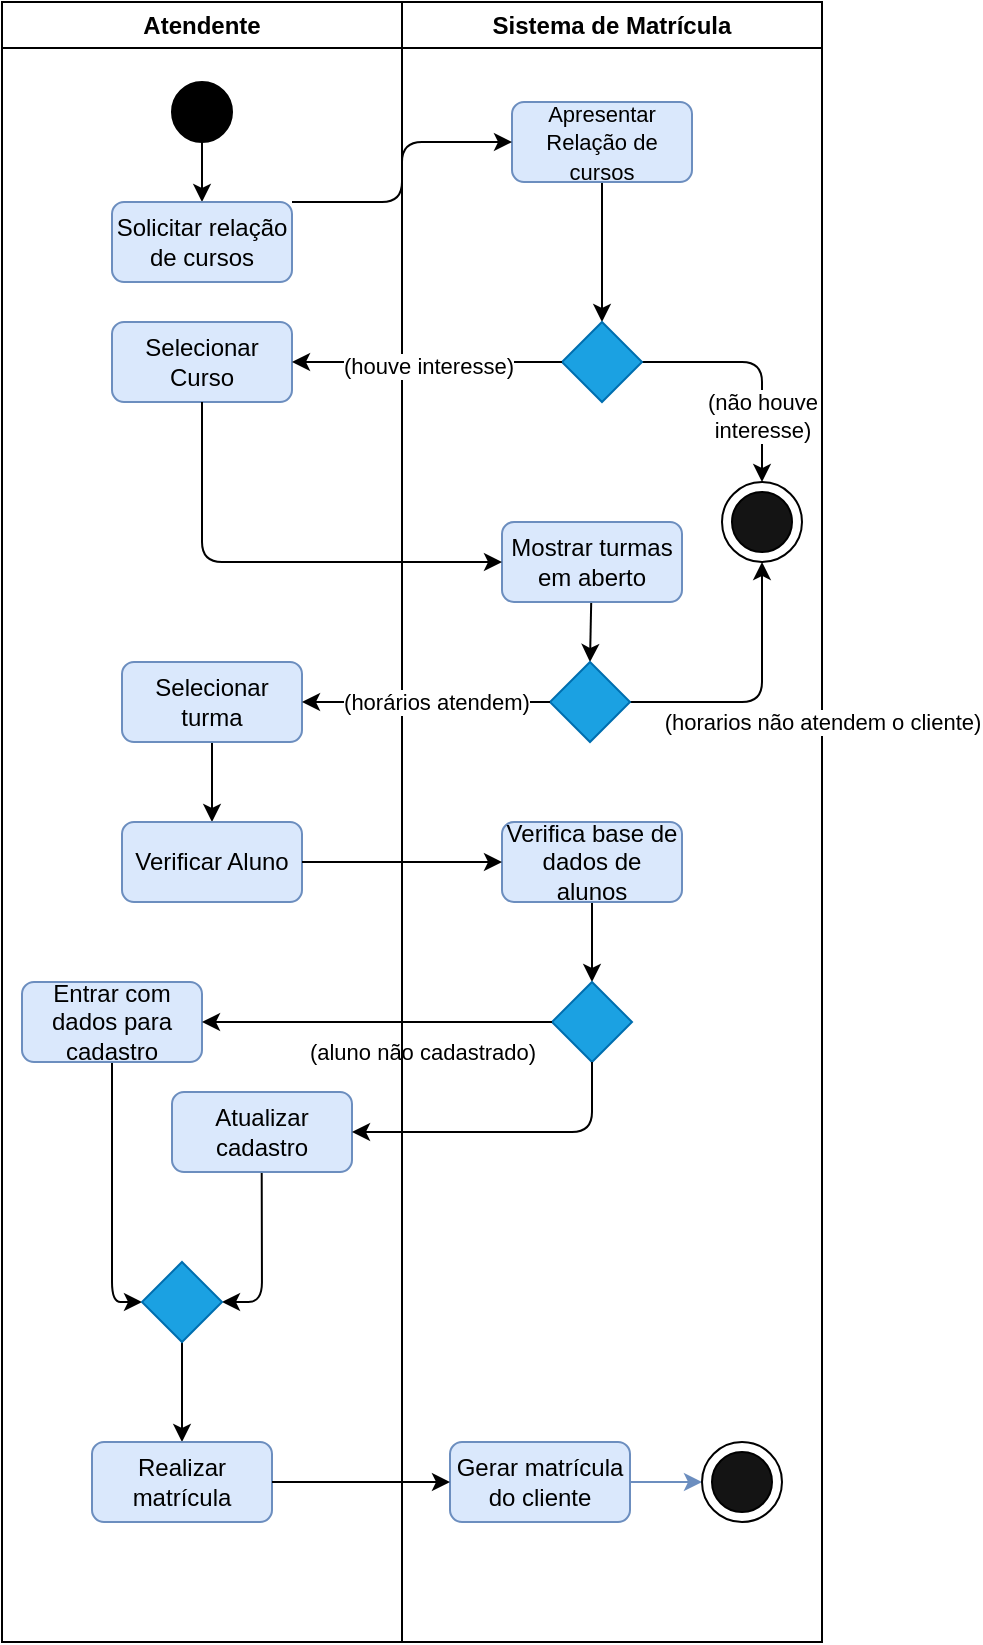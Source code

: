 <mxfile>
    <diagram id="ZZcF5Z7Yp_3k9lYLxcz1" name="Página-1">
        <mxGraphModel dx="1189" dy="736" grid="1" gridSize="10" guides="1" tooltips="1" connect="1" arrows="1" fold="1" page="1" pageScale="1" pageWidth="827" pageHeight="1169" math="0" shadow="0">
            <root>
                <mxCell id="0"/>
                <mxCell id="1" parent="0"/>
                <mxCell id="2" value="Atendente" style="swimlane;whiteSpace=wrap;html=1;" vertex="1" parent="1">
                    <mxGeometry x="140" width="200" height="820" as="geometry"/>
                </mxCell>
                <mxCell id="6" value="" style="edgeStyle=none;html=1;" edge="1" parent="2" source="4" target="5">
                    <mxGeometry relative="1" as="geometry"/>
                </mxCell>
                <mxCell id="4" value="" style="ellipse;whiteSpace=wrap;html=1;aspect=fixed;fillColor=#000000;" vertex="1" parent="2">
                    <mxGeometry x="85" y="40" width="30" height="30" as="geometry"/>
                </mxCell>
                <mxCell id="5" value="Solicitar relação de cursos" style="rounded=1;whiteSpace=wrap;html=1;fillColor=#dae8fc;strokeColor=#6c8ebf;" vertex="1" parent="2">
                    <mxGeometry x="55" y="100" width="90" height="40" as="geometry"/>
                </mxCell>
                <mxCell id="12" value="Selecionar Curso" style="rounded=1;whiteSpace=wrap;html=1;fillColor=#dae8fc;strokeColor=#6c8ebf;" vertex="1" parent="2">
                    <mxGeometry x="55" y="160" width="90" height="40" as="geometry"/>
                </mxCell>
                <mxCell id="42" value="" style="edgeStyle=none;html=1;" edge="1" parent="2" source="32" target="41">
                    <mxGeometry relative="1" as="geometry"/>
                </mxCell>
                <mxCell id="32" value="Selecionar turma" style="rounded=1;whiteSpace=wrap;html=1;fillColor=#dae8fc;strokeColor=#6c8ebf;" vertex="1" parent="2">
                    <mxGeometry x="60" y="330" width="90" height="40" as="geometry"/>
                </mxCell>
                <mxCell id="41" value="Verificar Aluno" style="rounded=1;whiteSpace=wrap;html=1;fillColor=#dae8fc;strokeColor=#6c8ebf;" vertex="1" parent="2">
                    <mxGeometry x="60" y="410" width="90" height="40" as="geometry"/>
                </mxCell>
                <mxCell id="56" style="edgeStyle=elbowEdgeStyle;html=1;entryX=0;entryY=0.5;entryDx=0;entryDy=0;exitX=0.5;exitY=1;exitDx=0;exitDy=0;" edge="1" parent="2" source="49" target="54">
                    <mxGeometry relative="1" as="geometry">
                        <Array as="points">
                            <mxPoint x="55" y="590"/>
                        </Array>
                    </mxGeometry>
                </mxCell>
                <mxCell id="49" value="Entrar com dados para cadastro" style="rounded=1;whiteSpace=wrap;html=1;fillColor=#dae8fc;strokeColor=#6c8ebf;" vertex="1" parent="2">
                    <mxGeometry x="10" y="490" width="90" height="40" as="geometry"/>
                </mxCell>
                <mxCell id="55" style="edgeStyle=elbowEdgeStyle;html=1;entryX=1;entryY=0.5;entryDx=0;entryDy=0;" edge="1" parent="2" target="54">
                    <mxGeometry relative="1" as="geometry">
                        <mxPoint x="129.853" y="585" as="sourcePoint"/>
                        <mxPoint x="129.71" y="650" as="targetPoint"/>
                        <Array as="points">
                            <mxPoint x="130" y="620"/>
                        </Array>
                    </mxGeometry>
                </mxCell>
                <mxCell id="52" value="Atualizar cadastro" style="rounded=1;whiteSpace=wrap;html=1;fillColor=#dae8fc;strokeColor=#6c8ebf;" vertex="1" parent="2">
                    <mxGeometry x="85" y="545" width="90" height="40" as="geometry"/>
                </mxCell>
                <mxCell id="58" value="" style="edgeStyle=none;html=1;" edge="1" parent="2" source="54" target="57">
                    <mxGeometry relative="1" as="geometry"/>
                </mxCell>
                <mxCell id="54" value="" style="rhombus;whiteSpace=wrap;html=1;fillColor=#1ba1e2;strokeColor=#006EAF;fontColor=#ffffff;" vertex="1" parent="2">
                    <mxGeometry x="70" y="630" width="40" height="40" as="geometry"/>
                </mxCell>
                <mxCell id="57" value="Realizar matrícula" style="rounded=1;whiteSpace=wrap;html=1;fillColor=#dae8fc;strokeColor=#6c8ebf;" vertex="1" parent="2">
                    <mxGeometry x="45" y="720" width="90" height="40" as="geometry"/>
                </mxCell>
                <mxCell id="3" value="Sistema de Matrícula" style="swimlane;whiteSpace=wrap;html=1;" vertex="1" parent="1">
                    <mxGeometry x="340" width="210" height="820" as="geometry"/>
                </mxCell>
                <mxCell id="15" value="" style="edgeStyle=none;html=1;" edge="1" parent="3" source="7" target="11">
                    <mxGeometry relative="1" as="geometry"/>
                </mxCell>
                <mxCell id="7" value="&lt;font style=&quot;font-size: 11px;&quot;&gt;Apresentar Relação de cursos&lt;/font&gt;" style="rounded=1;whiteSpace=wrap;html=1;fillColor=#dae8fc;strokeColor=#6c8ebf;" vertex="1" parent="3">
                    <mxGeometry x="55" y="50" width="90" height="40" as="geometry"/>
                </mxCell>
                <mxCell id="22" style="edgeStyle=elbowEdgeStyle;html=1;entryX=0.5;entryY=0;entryDx=0;entryDy=0;" edge="1" parent="3" source="11" target="19">
                    <mxGeometry relative="1" as="geometry">
                        <Array as="points">
                            <mxPoint x="180" y="210"/>
                        </Array>
                    </mxGeometry>
                </mxCell>
                <mxCell id="24" value="(não houve&lt;div&gt;interesse)&lt;/div&gt;" style="edgeLabel;html=1;align=center;verticalAlign=middle;resizable=0;points=[];" vertex="1" connectable="0" parent="22">
                    <mxGeometry x="0.452" relative="1" as="geometry">
                        <mxPoint as="offset"/>
                    </mxGeometry>
                </mxCell>
                <mxCell id="11" value="" style="rhombus;whiteSpace=wrap;html=1;fillColor=#1ba1e2;strokeColor=#006EAF;fontColor=#ffffff;" vertex="1" parent="3">
                    <mxGeometry x="80" y="160" width="40" height="40" as="geometry"/>
                </mxCell>
                <mxCell id="21" value="" style="group" vertex="1" connectable="0" parent="3">
                    <mxGeometry x="160" y="240" width="40" height="40" as="geometry"/>
                </mxCell>
                <mxCell id="19" value="" style="ellipse;whiteSpace=wrap;html=1;aspect=fixed;" vertex="1" parent="21">
                    <mxGeometry width="40" height="40" as="geometry"/>
                </mxCell>
                <mxCell id="20" value="" style="ellipse;whiteSpace=wrap;html=1;aspect=fixed;fillColor=#141414;" vertex="1" parent="21">
                    <mxGeometry x="5" y="5" width="30" height="30" as="geometry"/>
                </mxCell>
                <mxCell id="29" style="edgeStyle=none;html=1;entryX=0.5;entryY=0;entryDx=0;entryDy=0;" edge="1" parent="3" source="26" target="28">
                    <mxGeometry relative="1" as="geometry"/>
                </mxCell>
                <mxCell id="26" value="Mostrar turmas em aberto" style="rounded=1;whiteSpace=wrap;html=1;fillColor=#dae8fc;strokeColor=#6c8ebf;" vertex="1" parent="3">
                    <mxGeometry x="50" y="260" width="90" height="40" as="geometry"/>
                </mxCell>
                <mxCell id="30" style="edgeStyle=elbowEdgeStyle;html=1;entryX=0.5;entryY=1;entryDx=0;entryDy=0;" edge="1" parent="3" source="28" target="19">
                    <mxGeometry relative="1" as="geometry">
                        <Array as="points">
                            <mxPoint x="180" y="350"/>
                        </Array>
                    </mxGeometry>
                </mxCell>
                <mxCell id="31" value="(horarios não atendem o cliente)" style="edgeLabel;html=1;align=center;verticalAlign=middle;resizable=0;points=[];" vertex="1" connectable="0" parent="30">
                    <mxGeometry x="-0.678" relative="1" as="geometry">
                        <mxPoint x="74" y="10" as="offset"/>
                    </mxGeometry>
                </mxCell>
                <mxCell id="28" value="" style="rhombus;whiteSpace=wrap;html=1;fillColor=#1ba1e2;strokeColor=#006EAF;fontColor=#ffffff;" vertex="1" parent="3">
                    <mxGeometry x="74" y="330" width="40" height="40" as="geometry"/>
                </mxCell>
                <mxCell id="48" value="" style="edgeStyle=none;html=1;" edge="1" parent="3" source="43" target="47">
                    <mxGeometry relative="1" as="geometry"/>
                </mxCell>
                <mxCell id="43" value="Verifica base de dados de alunos" style="rounded=1;whiteSpace=wrap;html=1;fillColor=#dae8fc;strokeColor=#6c8ebf;" vertex="1" parent="3">
                    <mxGeometry x="50" y="410" width="90" height="40" as="geometry"/>
                </mxCell>
                <mxCell id="47" value="" style="rhombus;whiteSpace=wrap;html=1;fillColor=#1ba1e2;strokeColor=#006EAF;fontColor=#ffffff;" vertex="1" parent="3">
                    <mxGeometry x="75" y="490" width="40" height="40" as="geometry"/>
                </mxCell>
                <mxCell id="51" value="(aluno não cadastrado)" style="text;html=1;align=center;verticalAlign=middle;resizable=0;points=[];autosize=1;strokeColor=none;fillColor=none;fontSize=11;" vertex="1" parent="3">
                    <mxGeometry x="-60" y="510" width="140" height="30" as="geometry"/>
                </mxCell>
                <mxCell id="64" style="edgeStyle=none;html=1;entryX=0;entryY=0.5;entryDx=0;entryDy=0;fillColor=#dae8fc;strokeColor=#6c8ebf;" edge="1" parent="3" source="59" target="61">
                    <mxGeometry relative="1" as="geometry"/>
                </mxCell>
                <mxCell id="59" value="Gerar matrícula do cliente" style="rounded=1;whiteSpace=wrap;html=1;fillColor=#dae8fc;strokeColor=#6c8ebf;" vertex="1" parent="3">
                    <mxGeometry x="24" y="720" width="90" height="40" as="geometry"/>
                </mxCell>
                <mxCell id="60" value="" style="group" vertex="1" connectable="0" parent="3">
                    <mxGeometry x="150" y="720" width="40" height="40" as="geometry"/>
                </mxCell>
                <mxCell id="61" value="" style="ellipse;whiteSpace=wrap;html=1;aspect=fixed;" vertex="1" parent="60">
                    <mxGeometry width="40" height="40" as="geometry"/>
                </mxCell>
                <mxCell id="62" value="" style="ellipse;whiteSpace=wrap;html=1;aspect=fixed;fillColor=#141414;" vertex="1" parent="60">
                    <mxGeometry x="5" y="5" width="30" height="30" as="geometry"/>
                </mxCell>
                <mxCell id="9" style="edgeStyle=elbowEdgeStyle;html=1;entryX=0;entryY=0.5;entryDx=0;entryDy=0;" edge="1" parent="1" source="5" target="7">
                    <mxGeometry relative="1" as="geometry">
                        <Array as="points">
                            <mxPoint x="340" y="100"/>
                        </Array>
                    </mxGeometry>
                </mxCell>
                <mxCell id="16" style="edgeStyle=none;html=1;" edge="1" parent="1" source="11" target="12">
                    <mxGeometry relative="1" as="geometry"/>
                </mxCell>
                <mxCell id="17" value="(houve interesse)" style="edgeLabel;html=1;align=center;verticalAlign=middle;resizable=0;points=[];" vertex="1" connectable="0" parent="16">
                    <mxGeometry x="-0.007" y="2" relative="1" as="geometry">
                        <mxPoint as="offset"/>
                    </mxGeometry>
                </mxCell>
                <mxCell id="27" style="edgeStyle=elbowEdgeStyle;html=1;entryX=0;entryY=0.5;entryDx=0;entryDy=0;" edge="1" parent="1" source="12" target="26">
                    <mxGeometry relative="1" as="geometry">
                        <Array as="points">
                            <mxPoint x="240" y="260"/>
                        </Array>
                    </mxGeometry>
                </mxCell>
                <mxCell id="33" style="edgeStyle=none;html=1;entryX=1;entryY=0.5;entryDx=0;entryDy=0;" edge="1" parent="1" source="28" target="32">
                    <mxGeometry relative="1" as="geometry"/>
                </mxCell>
                <mxCell id="34" value="(horários atendem)" style="edgeLabel;html=1;align=center;verticalAlign=middle;resizable=0;points=[];" vertex="1" connectable="0" parent="33">
                    <mxGeometry x="-0.081" y="2" relative="1" as="geometry">
                        <mxPoint y="-2" as="offset"/>
                    </mxGeometry>
                </mxCell>
                <mxCell id="44" style="edgeStyle=none;html=1;" edge="1" parent="1" source="41" target="43">
                    <mxGeometry relative="1" as="geometry"/>
                </mxCell>
                <mxCell id="50" style="edgeStyle=none;html=1;entryX=1;entryY=0.5;entryDx=0;entryDy=0;" edge="1" parent="1" source="47" target="49">
                    <mxGeometry relative="1" as="geometry"/>
                </mxCell>
                <mxCell id="53" style="edgeStyle=elbowEdgeStyle;html=1;entryX=1;entryY=0.5;entryDx=0;entryDy=0;" edge="1" parent="1" source="47" target="52">
                    <mxGeometry relative="1" as="geometry">
                        <Array as="points">
                            <mxPoint x="435" y="550"/>
                        </Array>
                    </mxGeometry>
                </mxCell>
                <mxCell id="63" style="edgeStyle=none;html=1;" edge="1" parent="1" source="57" target="59">
                    <mxGeometry relative="1" as="geometry"/>
                </mxCell>
            </root>
        </mxGraphModel>
    </diagram>
</mxfile>